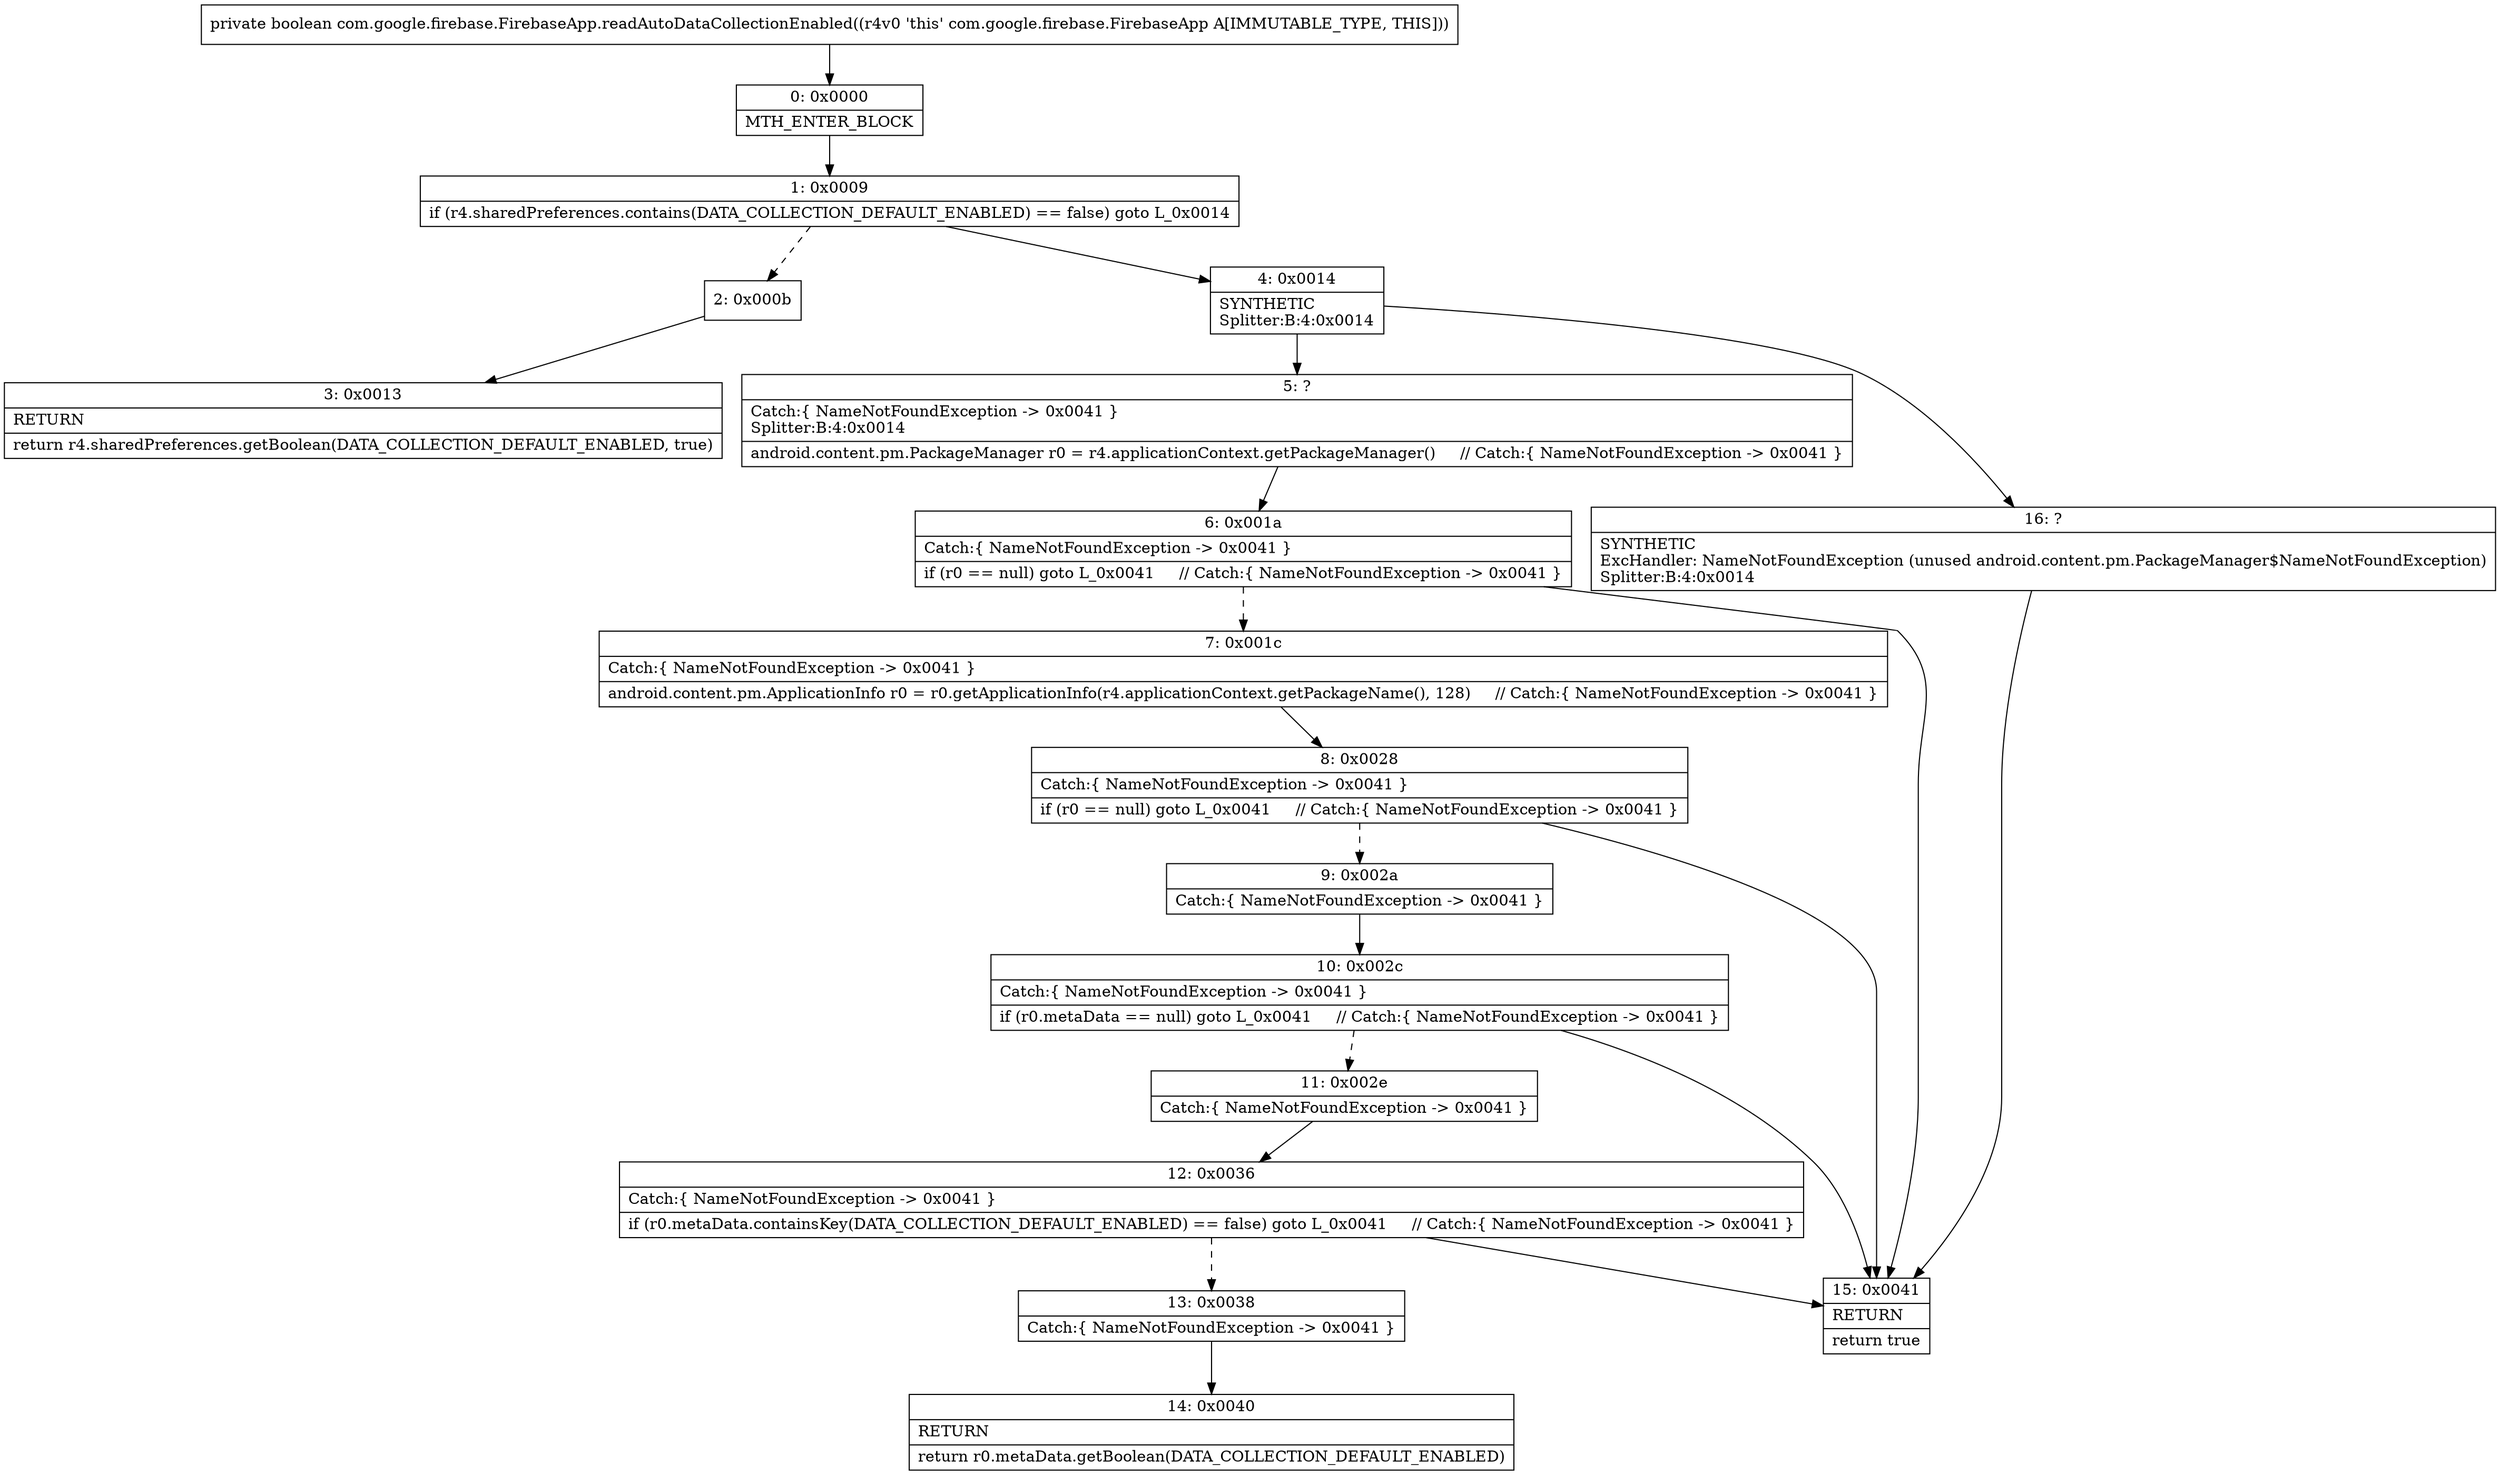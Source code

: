 digraph "CFG forcom.google.firebase.FirebaseApp.readAutoDataCollectionEnabled()Z" {
Node_0 [shape=record,label="{0\:\ 0x0000|MTH_ENTER_BLOCK\l}"];
Node_1 [shape=record,label="{1\:\ 0x0009|if (r4.sharedPreferences.contains(DATA_COLLECTION_DEFAULT_ENABLED) == false) goto L_0x0014\l}"];
Node_2 [shape=record,label="{2\:\ 0x000b}"];
Node_3 [shape=record,label="{3\:\ 0x0013|RETURN\l|return r4.sharedPreferences.getBoolean(DATA_COLLECTION_DEFAULT_ENABLED, true)\l}"];
Node_4 [shape=record,label="{4\:\ 0x0014|SYNTHETIC\lSplitter:B:4:0x0014\l}"];
Node_5 [shape=record,label="{5\:\ ?|Catch:\{ NameNotFoundException \-\> 0x0041 \}\lSplitter:B:4:0x0014\l|android.content.pm.PackageManager r0 = r4.applicationContext.getPackageManager()     \/\/ Catch:\{ NameNotFoundException \-\> 0x0041 \}\l}"];
Node_6 [shape=record,label="{6\:\ 0x001a|Catch:\{ NameNotFoundException \-\> 0x0041 \}\l|if (r0 == null) goto L_0x0041     \/\/ Catch:\{ NameNotFoundException \-\> 0x0041 \}\l}"];
Node_7 [shape=record,label="{7\:\ 0x001c|Catch:\{ NameNotFoundException \-\> 0x0041 \}\l|android.content.pm.ApplicationInfo r0 = r0.getApplicationInfo(r4.applicationContext.getPackageName(), 128)     \/\/ Catch:\{ NameNotFoundException \-\> 0x0041 \}\l}"];
Node_8 [shape=record,label="{8\:\ 0x0028|Catch:\{ NameNotFoundException \-\> 0x0041 \}\l|if (r0 == null) goto L_0x0041     \/\/ Catch:\{ NameNotFoundException \-\> 0x0041 \}\l}"];
Node_9 [shape=record,label="{9\:\ 0x002a|Catch:\{ NameNotFoundException \-\> 0x0041 \}\l}"];
Node_10 [shape=record,label="{10\:\ 0x002c|Catch:\{ NameNotFoundException \-\> 0x0041 \}\l|if (r0.metaData == null) goto L_0x0041     \/\/ Catch:\{ NameNotFoundException \-\> 0x0041 \}\l}"];
Node_11 [shape=record,label="{11\:\ 0x002e|Catch:\{ NameNotFoundException \-\> 0x0041 \}\l}"];
Node_12 [shape=record,label="{12\:\ 0x0036|Catch:\{ NameNotFoundException \-\> 0x0041 \}\l|if (r0.metaData.containsKey(DATA_COLLECTION_DEFAULT_ENABLED) == false) goto L_0x0041     \/\/ Catch:\{ NameNotFoundException \-\> 0x0041 \}\l}"];
Node_13 [shape=record,label="{13\:\ 0x0038|Catch:\{ NameNotFoundException \-\> 0x0041 \}\l}"];
Node_14 [shape=record,label="{14\:\ 0x0040|RETURN\l|return r0.metaData.getBoolean(DATA_COLLECTION_DEFAULT_ENABLED)\l}"];
Node_15 [shape=record,label="{15\:\ 0x0041|RETURN\l|return true\l}"];
Node_16 [shape=record,label="{16\:\ ?|SYNTHETIC\lExcHandler: NameNotFoundException (unused android.content.pm.PackageManager$NameNotFoundException)\lSplitter:B:4:0x0014\l}"];
MethodNode[shape=record,label="{private boolean com.google.firebase.FirebaseApp.readAutoDataCollectionEnabled((r4v0 'this' com.google.firebase.FirebaseApp A[IMMUTABLE_TYPE, THIS])) }"];
MethodNode -> Node_0;
Node_0 -> Node_1;
Node_1 -> Node_2[style=dashed];
Node_1 -> Node_4;
Node_2 -> Node_3;
Node_4 -> Node_5;
Node_4 -> Node_16;
Node_5 -> Node_6;
Node_6 -> Node_7[style=dashed];
Node_6 -> Node_15;
Node_7 -> Node_8;
Node_8 -> Node_9[style=dashed];
Node_8 -> Node_15;
Node_9 -> Node_10;
Node_10 -> Node_11[style=dashed];
Node_10 -> Node_15;
Node_11 -> Node_12;
Node_12 -> Node_13[style=dashed];
Node_12 -> Node_15;
Node_13 -> Node_14;
Node_16 -> Node_15;
}

